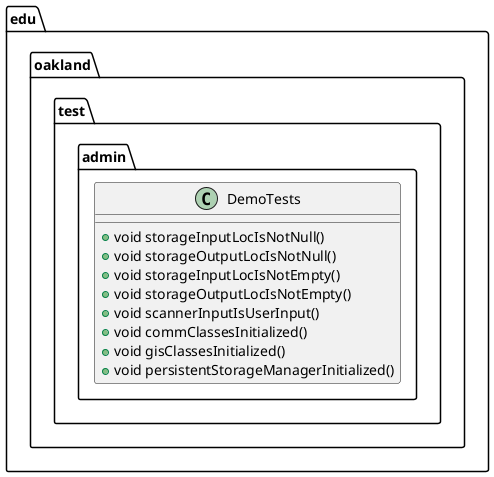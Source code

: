 @startuml DemoTests

package edu.oakland.test.admin {
    class DemoTests {
        + void storageInputLocIsNotNull()
        + void storageOutputLocIsNotNull()
        + void storageInputLocIsNotEmpty()
        + void storageOutputLocIsNotEmpty()
        + void scannerInputIsUserInput()
        + void commClassesInitialized()
        + void gisClassesInitialized()
        + void persistentStorageManagerInitialized()
    }
}

@enduml
